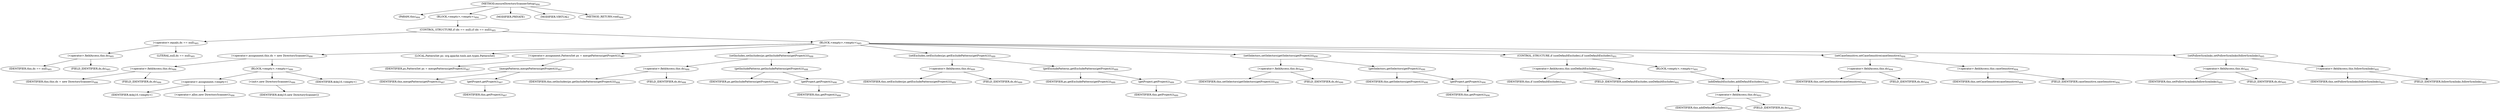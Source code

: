 digraph "ensureDirectoryScannerSetup" {  
"1082" [label = <(METHOD,ensureDirectoryScannerSetup)<SUB>484</SUB>> ]
"105" [label = <(PARAM,this)<SUB>484</SUB>> ]
"1083" [label = <(BLOCK,&lt;empty&gt;,&lt;empty&gt;)<SUB>484</SUB>> ]
"1084" [label = <(CONTROL_STRUCTURE,if (ds == null),if (ds == null))<SUB>485</SUB>> ]
"1085" [label = <(&lt;operator&gt;.equals,ds == null)<SUB>485</SUB>> ]
"1086" [label = <(&lt;operator&gt;.fieldAccess,this.ds)<SUB>485</SUB>> ]
"1087" [label = <(IDENTIFIER,this,ds == null)<SUB>485</SUB>> ]
"1088" [label = <(FIELD_IDENTIFIER,ds,ds)<SUB>485</SUB>> ]
"1089" [label = <(LITERAL,null,ds == null)<SUB>485</SUB>> ]
"1090" [label = <(BLOCK,&lt;empty&gt;,&lt;empty&gt;)<SUB>485</SUB>> ]
"1091" [label = <(&lt;operator&gt;.assignment,this.ds = new DirectoryScanner())<SUB>486</SUB>> ]
"1092" [label = <(&lt;operator&gt;.fieldAccess,this.ds)<SUB>486</SUB>> ]
"1093" [label = <(IDENTIFIER,this,this.ds = new DirectoryScanner())<SUB>486</SUB>> ]
"1094" [label = <(FIELD_IDENTIFIER,ds,ds)<SUB>486</SUB>> ]
"1095" [label = <(BLOCK,&lt;empty&gt;,&lt;empty&gt;)<SUB>486</SUB>> ]
"1096" [label = <(&lt;operator&gt;.assignment,&lt;empty&gt;)> ]
"1097" [label = <(IDENTIFIER,$obj10,&lt;empty&gt;)> ]
"1098" [label = <(&lt;operator&gt;.alloc,new DirectoryScanner())<SUB>486</SUB>> ]
"1099" [label = <(&lt;init&gt;,new DirectoryScanner())<SUB>486</SUB>> ]
"1100" [label = <(IDENTIFIER,$obj10,new DirectoryScanner())> ]
"1101" [label = <(IDENTIFIER,$obj10,&lt;empty&gt;)> ]
"1102" [label = <(LOCAL,PatternSet ps: org.apache.tools.ant.types.PatternSet)> ]
"1103" [label = <(&lt;operator&gt;.assignment,PatternSet ps = mergePatterns(getProject()))<SUB>487</SUB>> ]
"1104" [label = <(IDENTIFIER,ps,PatternSet ps = mergePatterns(getProject()))<SUB>487</SUB>> ]
"1105" [label = <(mergePatterns,mergePatterns(getProject()))<SUB>487</SUB>> ]
"106" [label = <(IDENTIFIER,this,mergePatterns(getProject()))<SUB>487</SUB>> ]
"1106" [label = <(getProject,getProject())<SUB>487</SUB>> ]
"104" [label = <(IDENTIFIER,this,getProject())<SUB>487</SUB>> ]
"1107" [label = <(setIncludes,setIncludes(ps.getIncludePatterns(getProject())))<SUB>488</SUB>> ]
"1108" [label = <(&lt;operator&gt;.fieldAccess,this.ds)<SUB>488</SUB>> ]
"1109" [label = <(IDENTIFIER,this,setIncludes(ps.getIncludePatterns(getProject())))<SUB>488</SUB>> ]
"1110" [label = <(FIELD_IDENTIFIER,ds,ds)<SUB>488</SUB>> ]
"1111" [label = <(getIncludePatterns,getIncludePatterns(getProject()))<SUB>488</SUB>> ]
"1112" [label = <(IDENTIFIER,ps,getIncludePatterns(getProject()))<SUB>488</SUB>> ]
"1113" [label = <(getProject,getProject())<SUB>488</SUB>> ]
"107" [label = <(IDENTIFIER,this,getProject())<SUB>488</SUB>> ]
"1114" [label = <(setExcludes,setExcludes(ps.getExcludePatterns(getProject())))<SUB>489</SUB>> ]
"1115" [label = <(&lt;operator&gt;.fieldAccess,this.ds)<SUB>489</SUB>> ]
"1116" [label = <(IDENTIFIER,this,setExcludes(ps.getExcludePatterns(getProject())))<SUB>489</SUB>> ]
"1117" [label = <(FIELD_IDENTIFIER,ds,ds)<SUB>489</SUB>> ]
"1118" [label = <(getExcludePatterns,getExcludePatterns(getProject()))<SUB>489</SUB>> ]
"1119" [label = <(IDENTIFIER,ps,getExcludePatterns(getProject()))<SUB>489</SUB>> ]
"1120" [label = <(getProject,getProject())<SUB>489</SUB>> ]
"108" [label = <(IDENTIFIER,this,getProject())<SUB>489</SUB>> ]
"1121" [label = <(setSelectors,setSelectors(getSelectors(getProject())))<SUB>490</SUB>> ]
"1122" [label = <(&lt;operator&gt;.fieldAccess,this.ds)<SUB>490</SUB>> ]
"1123" [label = <(IDENTIFIER,this,setSelectors(getSelectors(getProject())))<SUB>490</SUB>> ]
"1124" [label = <(FIELD_IDENTIFIER,ds,ds)<SUB>490</SUB>> ]
"1125" [label = <(getSelectors,getSelectors(getProject()))<SUB>490</SUB>> ]
"110" [label = <(IDENTIFIER,this,getSelectors(getProject()))<SUB>490</SUB>> ]
"1126" [label = <(getProject,getProject())<SUB>490</SUB>> ]
"109" [label = <(IDENTIFIER,this,getProject())<SUB>490</SUB>> ]
"1127" [label = <(CONTROL_STRUCTURE,if (useDefaultExcludes),if (useDefaultExcludes))<SUB>491</SUB>> ]
"1128" [label = <(&lt;operator&gt;.fieldAccess,this.useDefaultExcludes)<SUB>491</SUB>> ]
"1129" [label = <(IDENTIFIER,this,if (useDefaultExcludes))<SUB>491</SUB>> ]
"1130" [label = <(FIELD_IDENTIFIER,useDefaultExcludes,useDefaultExcludes)<SUB>491</SUB>> ]
"1131" [label = <(BLOCK,&lt;empty&gt;,&lt;empty&gt;)<SUB>491</SUB>> ]
"1132" [label = <(addDefaultExcludes,addDefaultExcludes())<SUB>492</SUB>> ]
"1133" [label = <(&lt;operator&gt;.fieldAccess,this.ds)<SUB>492</SUB>> ]
"1134" [label = <(IDENTIFIER,this,addDefaultExcludes())<SUB>492</SUB>> ]
"1135" [label = <(FIELD_IDENTIFIER,ds,ds)<SUB>492</SUB>> ]
"1136" [label = <(setCaseSensitive,setCaseSensitive(caseSensitive))<SUB>494</SUB>> ]
"1137" [label = <(&lt;operator&gt;.fieldAccess,this.ds)<SUB>494</SUB>> ]
"1138" [label = <(IDENTIFIER,this,setCaseSensitive(caseSensitive))<SUB>494</SUB>> ]
"1139" [label = <(FIELD_IDENTIFIER,ds,ds)<SUB>494</SUB>> ]
"1140" [label = <(&lt;operator&gt;.fieldAccess,this.caseSensitive)<SUB>494</SUB>> ]
"1141" [label = <(IDENTIFIER,this,setCaseSensitive(caseSensitive))<SUB>494</SUB>> ]
"1142" [label = <(FIELD_IDENTIFIER,caseSensitive,caseSensitive)<SUB>494</SUB>> ]
"1143" [label = <(setFollowSymlinks,setFollowSymlinks(followSymlinks))<SUB>495</SUB>> ]
"1144" [label = <(&lt;operator&gt;.fieldAccess,this.ds)<SUB>495</SUB>> ]
"1145" [label = <(IDENTIFIER,this,setFollowSymlinks(followSymlinks))<SUB>495</SUB>> ]
"1146" [label = <(FIELD_IDENTIFIER,ds,ds)<SUB>495</SUB>> ]
"1147" [label = <(&lt;operator&gt;.fieldAccess,this.followSymlinks)<SUB>495</SUB>> ]
"1148" [label = <(IDENTIFIER,this,setFollowSymlinks(followSymlinks))<SUB>495</SUB>> ]
"1149" [label = <(FIELD_IDENTIFIER,followSymlinks,followSymlinks)<SUB>495</SUB>> ]
"1150" [label = <(MODIFIER,PRIVATE)> ]
"1151" [label = <(MODIFIER,VIRTUAL)> ]
"1152" [label = <(METHOD_RETURN,void)<SUB>484</SUB>> ]
  "1082" -> "105" 
  "1082" -> "1083" 
  "1082" -> "1150" 
  "1082" -> "1151" 
  "1082" -> "1152" 
  "1083" -> "1084" 
  "1084" -> "1085" 
  "1084" -> "1090" 
  "1085" -> "1086" 
  "1085" -> "1089" 
  "1086" -> "1087" 
  "1086" -> "1088" 
  "1090" -> "1091" 
  "1090" -> "1102" 
  "1090" -> "1103" 
  "1090" -> "1107" 
  "1090" -> "1114" 
  "1090" -> "1121" 
  "1090" -> "1127" 
  "1090" -> "1136" 
  "1090" -> "1143" 
  "1091" -> "1092" 
  "1091" -> "1095" 
  "1092" -> "1093" 
  "1092" -> "1094" 
  "1095" -> "1096" 
  "1095" -> "1099" 
  "1095" -> "1101" 
  "1096" -> "1097" 
  "1096" -> "1098" 
  "1099" -> "1100" 
  "1103" -> "1104" 
  "1103" -> "1105" 
  "1105" -> "106" 
  "1105" -> "1106" 
  "1106" -> "104" 
  "1107" -> "1108" 
  "1107" -> "1111" 
  "1108" -> "1109" 
  "1108" -> "1110" 
  "1111" -> "1112" 
  "1111" -> "1113" 
  "1113" -> "107" 
  "1114" -> "1115" 
  "1114" -> "1118" 
  "1115" -> "1116" 
  "1115" -> "1117" 
  "1118" -> "1119" 
  "1118" -> "1120" 
  "1120" -> "108" 
  "1121" -> "1122" 
  "1121" -> "1125" 
  "1122" -> "1123" 
  "1122" -> "1124" 
  "1125" -> "110" 
  "1125" -> "1126" 
  "1126" -> "109" 
  "1127" -> "1128" 
  "1127" -> "1131" 
  "1128" -> "1129" 
  "1128" -> "1130" 
  "1131" -> "1132" 
  "1132" -> "1133" 
  "1133" -> "1134" 
  "1133" -> "1135" 
  "1136" -> "1137" 
  "1136" -> "1140" 
  "1137" -> "1138" 
  "1137" -> "1139" 
  "1140" -> "1141" 
  "1140" -> "1142" 
  "1143" -> "1144" 
  "1143" -> "1147" 
  "1144" -> "1145" 
  "1144" -> "1146" 
  "1147" -> "1148" 
  "1147" -> "1149" 
}

